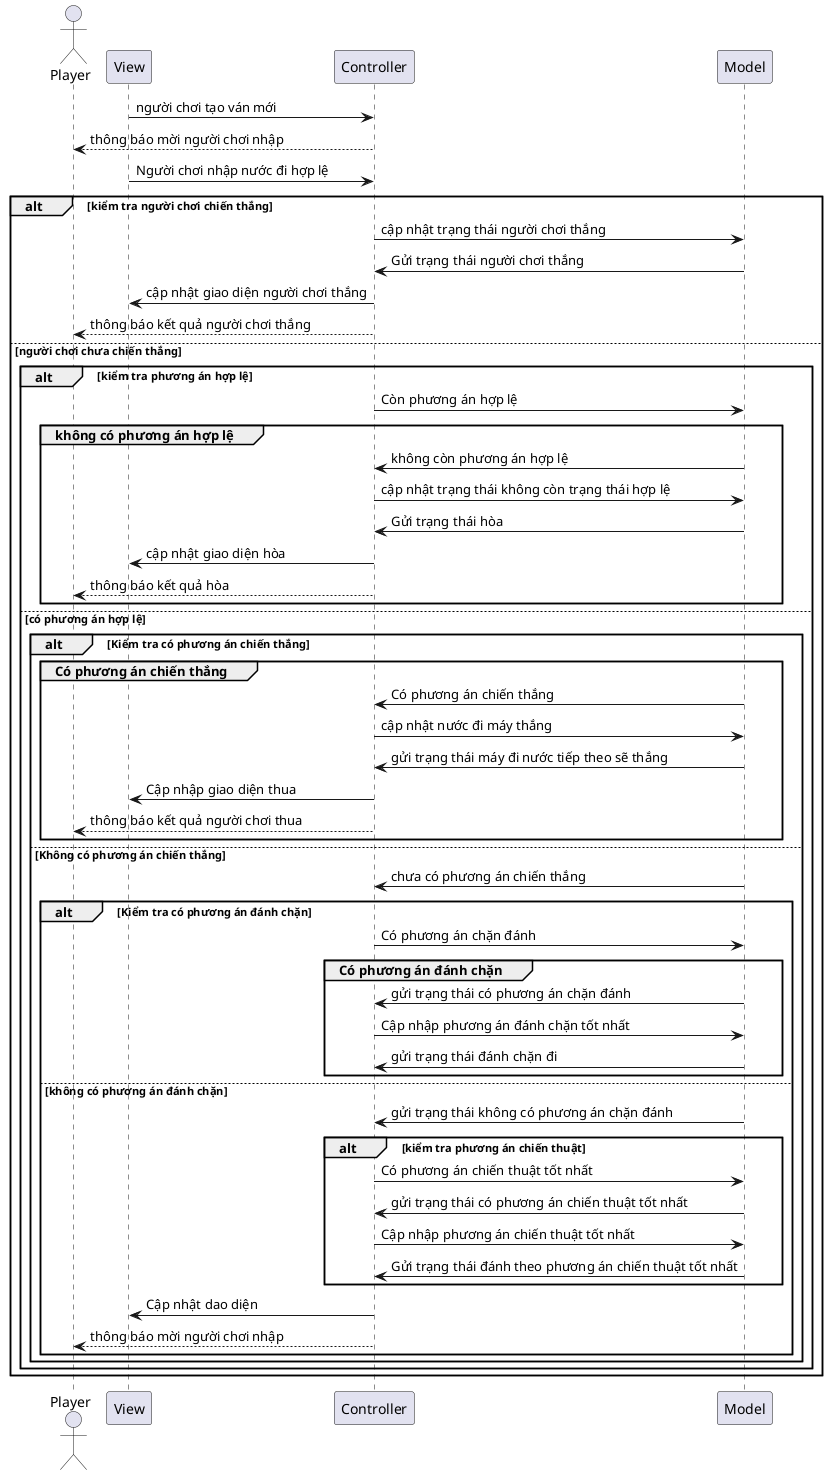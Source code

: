@startuml ban1
actor Player
participant View
participant Controller
participant Model
View -> Controller : người chơi tạo ván mới
Controller --> Player : thông báo mời người chơi nhập
View -> Controller : Người chơi nhập nước đi hợp lệ

alt kiểm tra người chơi chiến thắng
    Controller -> Model : cập nhật trạng thái người chơi thắng 
    Model -> Controller : Gửi trạng thái người chơi thắng
    Controller -> View : cập nhật giao diện người chơi thắng
    Controller --> Player : thông báo kết quả người chơi thắng
else người chơi chưa chiến thắng
    alt kiểm tra phương án hợp lệ
        Controller -> Model:Còn phương án hợp lệ
        group không có phương án hợp lệ
            Model -> Controller: không còn phương án hợp lệ
            Controller -> Model : cập nhật trạng thái không còn trạng thái hợp lệ
            Model -> Controller : Gửi trạng thái hòa
            Controller -> View : cập nhật giao diện hòa
            Controller --> Player : thông báo kết quả hòa
        end
    else có phương án hợp lệ 
        alt Kiểm tra có phương án chiến thắng
            group Có phương án chiến thắng
                Model -> Controller: Có phương án chiến thắng
                Controller -> Model : cập nhật nước đi máy thắng
                Model -> Controller : gửi trạng thái máy đi nước tiếp theo sẽ thắng 
                Controller -> View : Cập nhập giao diện thua
                Controller --> Player : thông báo kết quả người chơi thua
            end
        else Không có phương án chiến thắng
            Model -> Controller: chưa có phương án chiến thắng
            alt Kiểm tra có phương án đánh chặn
                Controller -> Model : Có phương án chặn đánh
                group Có phương án đánh chặn
                    Model -> Controller : gửi trạng thái có phương án chặn đánh
                    Controller -> Model : Cập nhập phương án đánh chặn tốt nhất 
                    Model -> Controller : gửi trạng thái đánh chặn đi
                end
            else không có phương án đánh chặn
                Model -> Controller : gửi trạng thái không có phương án chặn đánh
                alt kiểm tra phương án chiến thuật
                    Controller -> Model : Có phương án chiến thuật tốt nhất
                    Model -> Controller : gửi trạng thái có phương án chiến thuật tốt nhất
                    Controller -> Model : Cập nhập phương án chiến thuật tốt nhất 
                    Model -> Controller : Gửi trạng thái đánh theo phương án chiến thuật tốt nhất
                end
                Controller -> View : Cập nhật dao diện
                Controller --> Player : thông báo mời người chơi nhập
            end
        end
    end
end
@enduml
